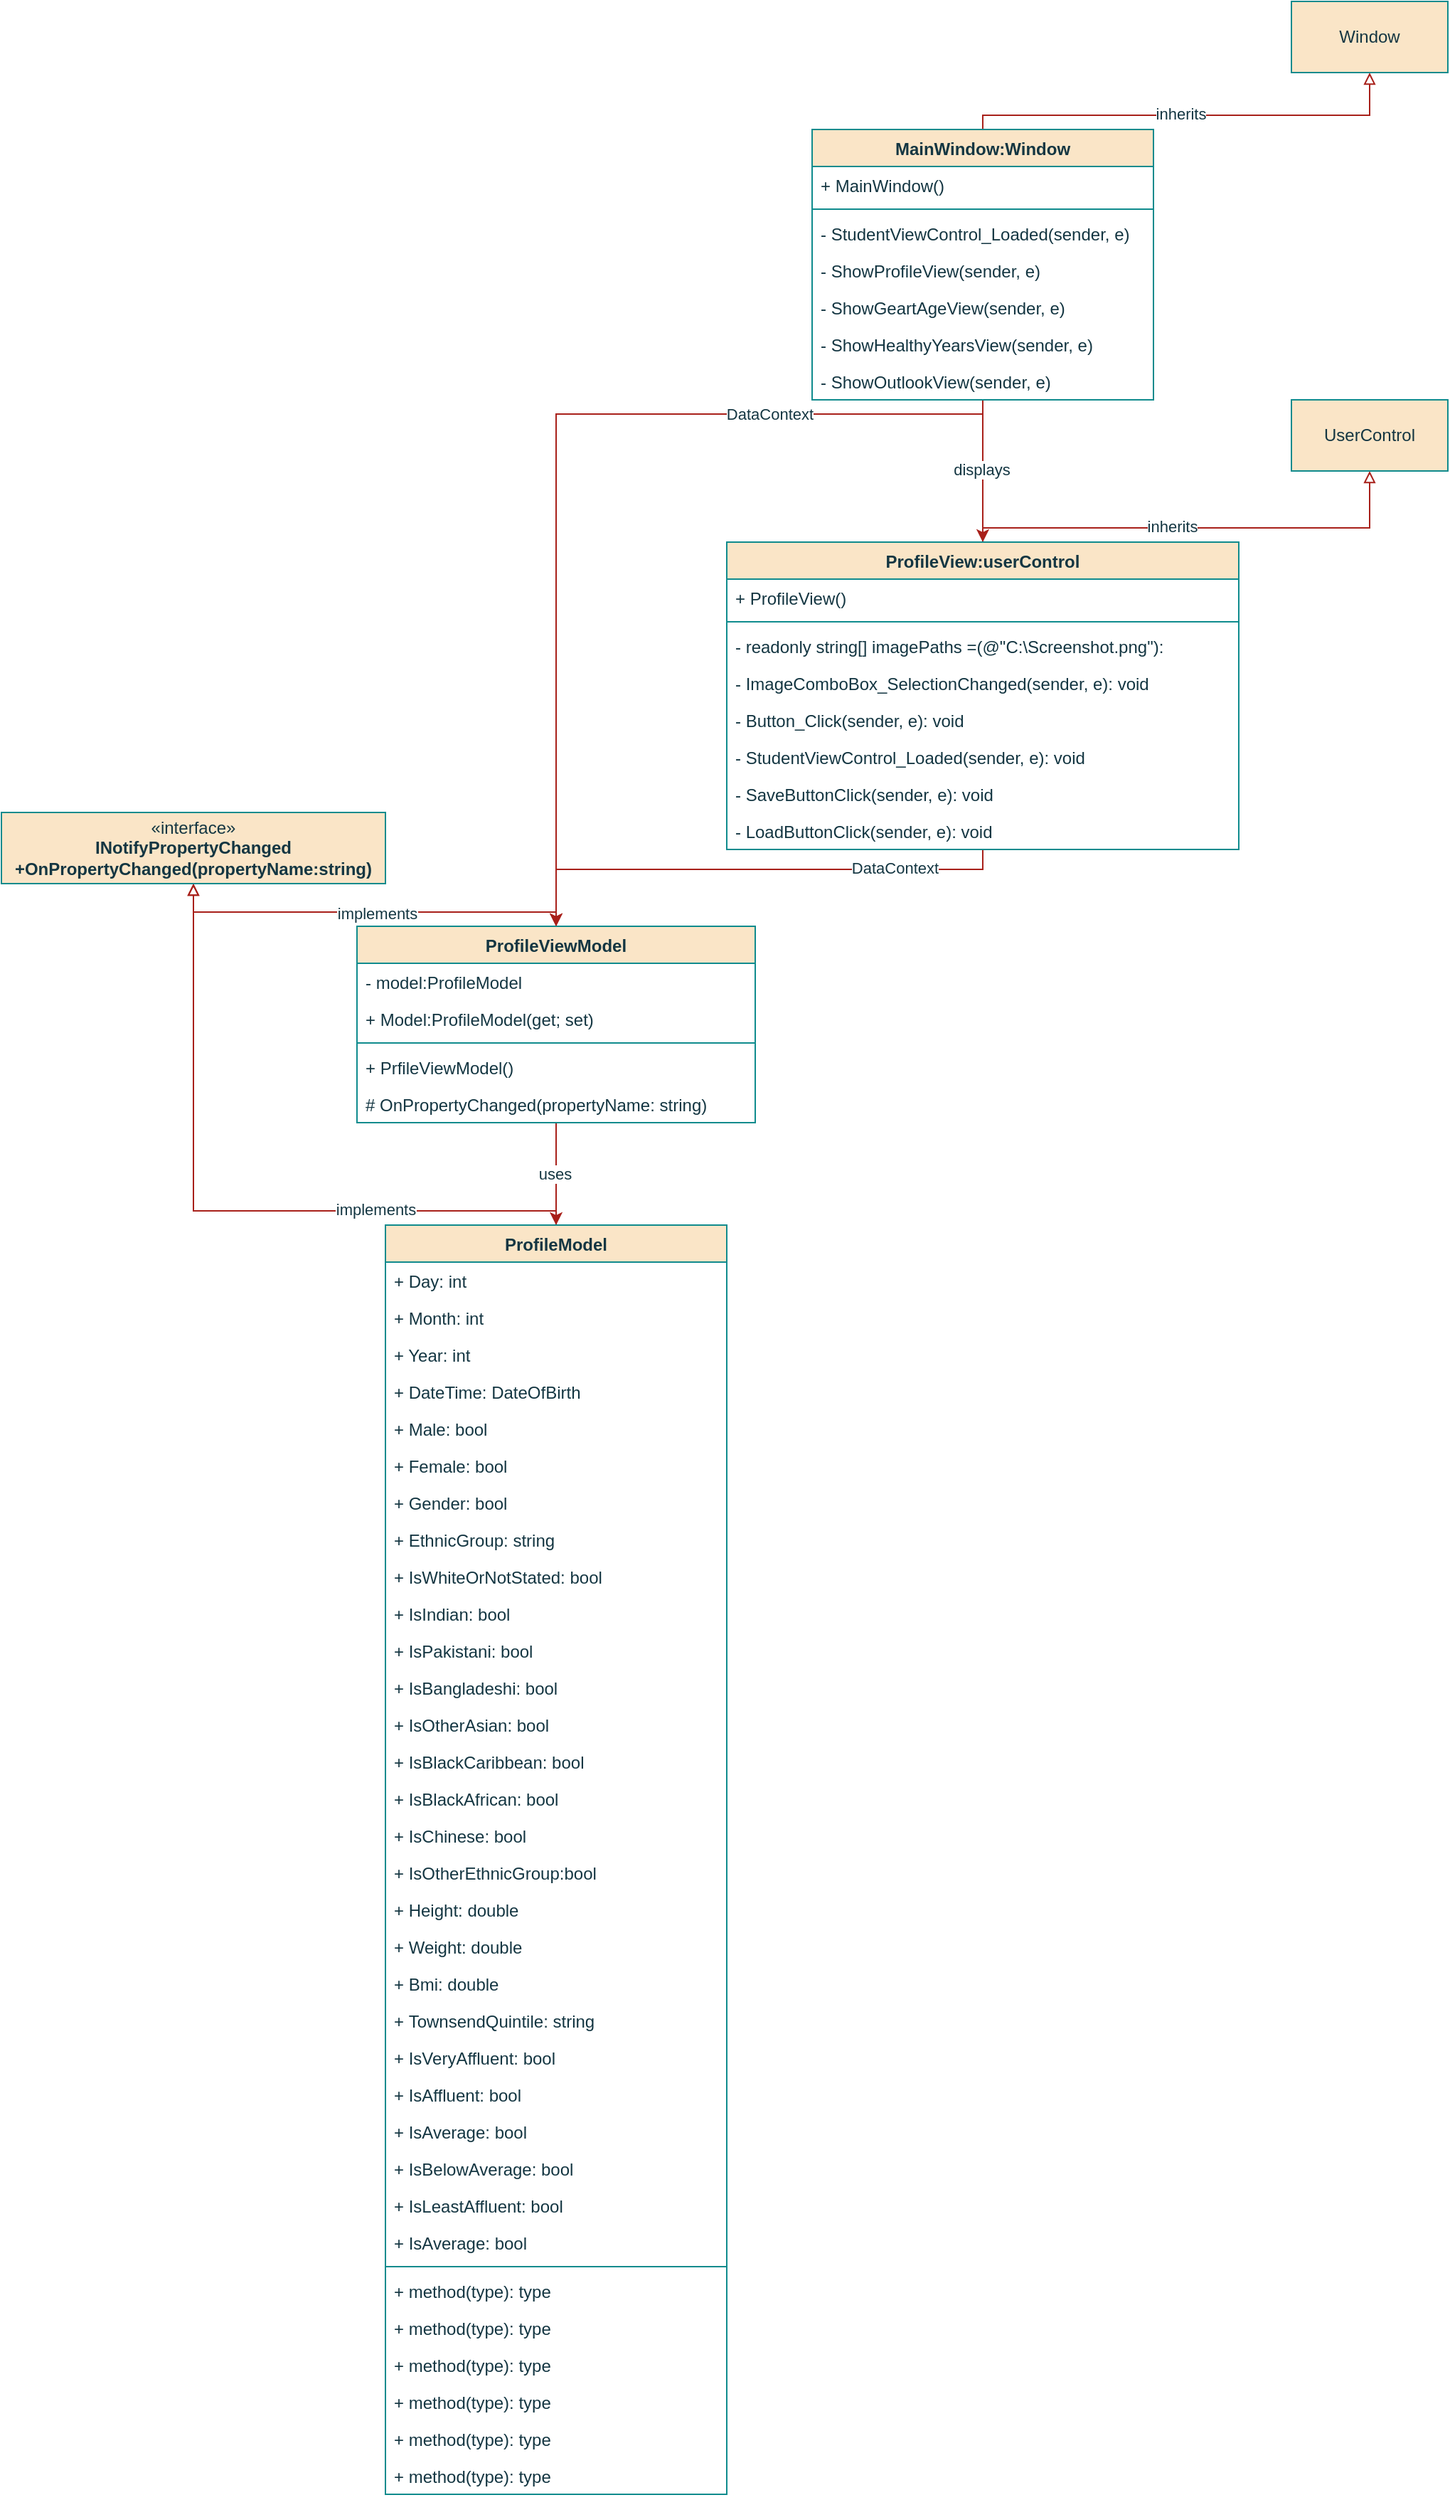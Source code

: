 <mxfile version="24.8.4">
  <diagram name="Seite-1" id="M7WiSfBKGMVoBvqlFQEr">
    <mxGraphModel dx="1404" dy="483" grid="1" gridSize="10" guides="1" tooltips="1" connect="1" arrows="1" fold="1" page="1" pageScale="1" pageWidth="827" pageHeight="1169" math="0" shadow="0">
      <root>
        <mxCell id="0" />
        <mxCell id="1" parent="0" />
        <mxCell id="_qg97PpUABtzxRQXxaGL-24" style="edgeStyle=orthogonalEdgeStyle;rounded=0;orthogonalLoop=1;jettySize=auto;html=1;entryX=0.5;entryY=1;entryDx=0;entryDy=0;endArrow=block;endFill=0;labelBackgroundColor=none;strokeColor=#A8201A;fontColor=default;exitX=0.5;exitY=0.079;exitDx=0;exitDy=0;exitPerimeter=0;" edge="1" parent="1" source="_qg97PpUABtzxRQXxaGL-75" target="_qg97PpUABtzxRQXxaGL-5">
          <mxGeometry relative="1" as="geometry">
            <mxPoint x="500" y="160" as="sourcePoint" />
            <Array as="points">
              <mxPoint x="500" y="110" />
              <mxPoint x="772" y="110" />
            </Array>
          </mxGeometry>
        </mxCell>
        <mxCell id="_qg97PpUABtzxRQXxaGL-32" value="inherits" style="edgeLabel;html=1;align=center;verticalAlign=middle;resizable=0;points=[];strokeColor=#0F8B8D;fontColor=#143642;fillColor=#FAE5C7;" vertex="1" connectable="0" parent="_qg97PpUABtzxRQXxaGL-24">
          <mxGeometry x="-0.001" y="1" relative="1" as="geometry">
            <mxPoint as="offset" />
          </mxGeometry>
        </mxCell>
        <mxCell id="_qg97PpUABtzxRQXxaGL-26" style="edgeStyle=orthogonalEdgeStyle;rounded=0;orthogonalLoop=1;jettySize=auto;html=1;strokeColor=#A8201A;fontColor=#143642;fillColor=#FAE5C7;" edge="1" parent="1" source="_qg97PpUABtzxRQXxaGL-75" target="_qg97PpUABtzxRQXxaGL-6">
          <mxGeometry relative="1" as="geometry">
            <mxPoint x="500" y="316" as="sourcePoint" />
          </mxGeometry>
        </mxCell>
        <mxCell id="_qg97PpUABtzxRQXxaGL-34" value="displays" style="edgeLabel;html=1;align=center;verticalAlign=middle;resizable=0;points=[];strokeColor=#0F8B8D;fontColor=#143642;fillColor=#FAE5C7;" vertex="1" connectable="0" parent="_qg97PpUABtzxRQXxaGL-26">
          <mxGeometry x="-0.029" y="-1" relative="1" as="geometry">
            <mxPoint as="offset" />
          </mxGeometry>
        </mxCell>
        <mxCell id="_qg97PpUABtzxRQXxaGL-5" value="Window" style="html=1;whiteSpace=wrap;labelBackgroundColor=none;fillColor=#FAE5C7;strokeColor=#0F8B8D;fontColor=#143642;" vertex="1" parent="1">
          <mxGeometry x="717" y="30" width="110" height="50" as="geometry" />
        </mxCell>
        <mxCell id="_qg97PpUABtzxRQXxaGL-25" style="edgeStyle=orthogonalEdgeStyle;rounded=0;orthogonalLoop=1;jettySize=auto;html=1;entryX=0.5;entryY=1;entryDx=0;entryDy=0;strokeColor=#A8201A;fontColor=#143642;fillColor=#FAE5C7;endArrow=block;endFill=0;" edge="1" parent="1" source="_qg97PpUABtzxRQXxaGL-6" target="_qg97PpUABtzxRQXxaGL-10">
          <mxGeometry relative="1" as="geometry">
            <Array as="points">
              <mxPoint x="500" y="400" />
              <mxPoint x="772" y="400" />
            </Array>
          </mxGeometry>
        </mxCell>
        <mxCell id="_qg97PpUABtzxRQXxaGL-33" value="inherits" style="edgeLabel;html=1;align=center;verticalAlign=middle;resizable=0;points=[];strokeColor=#0F8B8D;fontColor=#143642;fillColor=#FAE5C7;" vertex="1" connectable="0" parent="_qg97PpUABtzxRQXxaGL-25">
          <mxGeometry x="-0.114" y="1" relative="1" as="geometry">
            <mxPoint as="offset" />
          </mxGeometry>
        </mxCell>
        <mxCell id="_qg97PpUABtzxRQXxaGL-36" style="edgeStyle=orthogonalEdgeStyle;rounded=0;orthogonalLoop=1;jettySize=auto;html=1;strokeColor=#A8201A;fontColor=#143642;fillColor=#FAE5C7;" edge="1" parent="1" source="_qg97PpUABtzxRQXxaGL-6" target="_qg97PpUABtzxRQXxaGL-11">
          <mxGeometry relative="1" as="geometry">
            <Array as="points">
              <mxPoint x="500" y="640" />
              <mxPoint x="200" y="640" />
            </Array>
          </mxGeometry>
        </mxCell>
        <mxCell id="_qg97PpUABtzxRQXxaGL-40" value="DataContext" style="edgeLabel;html=1;align=center;verticalAlign=middle;resizable=0;points=[];strokeColor=#0F8B8D;fontColor=#143642;fillColor=#FAE5C7;" vertex="1" connectable="0" parent="_qg97PpUABtzxRQXxaGL-36">
          <mxGeometry x="-0.569" y="-1" relative="1" as="geometry">
            <mxPoint as="offset" />
          </mxGeometry>
        </mxCell>
        <mxCell id="_qg97PpUABtzxRQXxaGL-6" value="ProfileView:userControl" style="swimlane;fontStyle=1;align=center;verticalAlign=top;childLayout=stackLayout;horizontal=1;startSize=26;horizontalStack=0;resizeParent=1;resizeParentMax=0;resizeLast=0;collapsible=1;marginBottom=0;whiteSpace=wrap;html=1;labelBackgroundColor=none;fillColor=#FAE5C7;strokeColor=#0F8B8D;fontColor=#143642;" vertex="1" parent="1">
          <mxGeometry x="320" y="410" width="360" height="216" as="geometry" />
        </mxCell>
        <mxCell id="_qg97PpUABtzxRQXxaGL-7" value="+ ProfileView()" style="text;strokeColor=none;fillColor=none;align=left;verticalAlign=top;spacingLeft=4;spacingRight=4;overflow=hidden;rotatable=0;points=[[0,0.5],[1,0.5]];portConstraint=eastwest;whiteSpace=wrap;html=1;labelBackgroundColor=none;fontColor=#143642;" vertex="1" parent="_qg97PpUABtzxRQXxaGL-6">
          <mxGeometry y="26" width="360" height="26" as="geometry" />
        </mxCell>
        <mxCell id="_qg97PpUABtzxRQXxaGL-8" value="" style="line;strokeWidth=1;fillColor=none;align=left;verticalAlign=middle;spacingTop=-1;spacingLeft=3;spacingRight=3;rotatable=0;labelPosition=right;points=[];portConstraint=eastwest;strokeColor=#0F8B8D;labelBackgroundColor=none;fontColor=#143642;" vertex="1" parent="_qg97PpUABtzxRQXxaGL-6">
          <mxGeometry y="52" width="360" height="8" as="geometry" />
        </mxCell>
        <mxCell id="_qg97PpUABtzxRQXxaGL-73" value="- readonly string[] imagePaths =(@&quot;C:\Screenshot.png&quot;):&amp;nbsp;" style="text;strokeColor=none;fillColor=none;align=left;verticalAlign=top;spacingLeft=4;spacingRight=4;overflow=hidden;rotatable=0;points=[[0,0.5],[1,0.5]];portConstraint=eastwest;whiteSpace=wrap;html=1;labelBackgroundColor=none;fontColor=#143642;" vertex="1" parent="_qg97PpUABtzxRQXxaGL-6">
          <mxGeometry y="60" width="360" height="26" as="geometry" />
        </mxCell>
        <mxCell id="_qg97PpUABtzxRQXxaGL-9" value="- ImageComboBox_SelectionChanged(sender, e): void" style="text;strokeColor=none;fillColor=none;align=left;verticalAlign=top;spacingLeft=4;spacingRight=4;overflow=hidden;rotatable=0;points=[[0,0.5],[1,0.5]];portConstraint=eastwest;whiteSpace=wrap;html=1;labelBackgroundColor=none;fontColor=#143642;" vertex="1" parent="_qg97PpUABtzxRQXxaGL-6">
          <mxGeometry y="86" width="360" height="26" as="geometry" />
        </mxCell>
        <mxCell id="_qg97PpUABtzxRQXxaGL-27" value="- Button_Click(sender, e): void" style="text;strokeColor=none;fillColor=none;align=left;verticalAlign=top;spacingLeft=4;spacingRight=4;overflow=hidden;rotatable=0;points=[[0,0.5],[1,0.5]];portConstraint=eastwest;whiteSpace=wrap;html=1;labelBackgroundColor=none;fontColor=#143642;" vertex="1" parent="_qg97PpUABtzxRQXxaGL-6">
          <mxGeometry y="112" width="360" height="26" as="geometry" />
        </mxCell>
        <mxCell id="_qg97PpUABtzxRQXxaGL-28" value="- StudentViewControl_Loaded(sender, e): void" style="text;strokeColor=none;fillColor=none;align=left;verticalAlign=top;spacingLeft=4;spacingRight=4;overflow=hidden;rotatable=0;points=[[0,0.5],[1,0.5]];portConstraint=eastwest;whiteSpace=wrap;html=1;labelBackgroundColor=none;fontColor=#143642;" vertex="1" parent="_qg97PpUABtzxRQXxaGL-6">
          <mxGeometry y="138" width="360" height="26" as="geometry" />
        </mxCell>
        <mxCell id="_qg97PpUABtzxRQXxaGL-29" value="- SaveButtonClick(sender, e): void" style="text;strokeColor=none;fillColor=none;align=left;verticalAlign=top;spacingLeft=4;spacingRight=4;overflow=hidden;rotatable=0;points=[[0,0.5],[1,0.5]];portConstraint=eastwest;whiteSpace=wrap;html=1;labelBackgroundColor=none;fontColor=#143642;" vertex="1" parent="_qg97PpUABtzxRQXxaGL-6">
          <mxGeometry y="164" width="360" height="26" as="geometry" />
        </mxCell>
        <mxCell id="_qg97PpUABtzxRQXxaGL-30" value="- LoadButtonClick(sender, e): void" style="text;strokeColor=none;fillColor=none;align=left;verticalAlign=top;spacingLeft=4;spacingRight=4;overflow=hidden;rotatable=0;points=[[0,0.5],[1,0.5]];portConstraint=eastwest;whiteSpace=wrap;html=1;labelBackgroundColor=none;fontColor=#143642;" vertex="1" parent="_qg97PpUABtzxRQXxaGL-6">
          <mxGeometry y="190" width="360" height="26" as="geometry" />
        </mxCell>
        <mxCell id="_qg97PpUABtzxRQXxaGL-10" value="UserControl" style="html=1;whiteSpace=wrap;labelBackgroundColor=none;fillColor=#FAE5C7;strokeColor=#0F8B8D;fontColor=#143642;" vertex="1" parent="1">
          <mxGeometry x="717" y="310" width="110" height="50" as="geometry" />
        </mxCell>
        <mxCell id="_qg97PpUABtzxRQXxaGL-38" style="edgeStyle=orthogonalEdgeStyle;rounded=0;orthogonalLoop=1;jettySize=auto;html=1;strokeColor=#A8201A;fontColor=#143642;fillColor=#FAE5C7;" edge="1" parent="1" source="_qg97PpUABtzxRQXxaGL-11" target="_qg97PpUABtzxRQXxaGL-15">
          <mxGeometry relative="1" as="geometry" />
        </mxCell>
        <mxCell id="_qg97PpUABtzxRQXxaGL-41" value="uses" style="edgeLabel;html=1;align=center;verticalAlign=middle;resizable=0;points=[];strokeColor=#0F8B8D;fontColor=#143642;fillColor=#FAE5C7;" vertex="1" connectable="0" parent="_qg97PpUABtzxRQXxaGL-38">
          <mxGeometry x="-0.012" y="-1" relative="1" as="geometry">
            <mxPoint as="offset" />
          </mxGeometry>
        </mxCell>
        <mxCell id="_qg97PpUABtzxRQXxaGL-44" style="edgeStyle=orthogonalEdgeStyle;rounded=0;orthogonalLoop=1;jettySize=auto;html=1;strokeColor=#A8201A;fontColor=#143642;fillColor=#FAE5C7;endArrow=block;endFill=0;" edge="1" parent="1" source="_qg97PpUABtzxRQXxaGL-11" target="_qg97PpUABtzxRQXxaGL-19">
          <mxGeometry relative="1" as="geometry">
            <Array as="points">
              <mxPoint x="200" y="670" />
              <mxPoint x="-55" y="670" />
            </Array>
          </mxGeometry>
        </mxCell>
        <mxCell id="_qg97PpUABtzxRQXxaGL-45" value="Text" style="edgeLabel;html=1;align=center;verticalAlign=middle;resizable=0;points=[];strokeColor=#0F8B8D;fontColor=#143642;fillColor=#FAE5C7;" vertex="1" connectable="0" parent="_qg97PpUABtzxRQXxaGL-44">
          <mxGeometry x="-0.031" y="1" relative="1" as="geometry">
            <mxPoint as="offset" />
          </mxGeometry>
        </mxCell>
        <mxCell id="_qg97PpUABtzxRQXxaGL-70" value="implements" style="edgeLabel;html=1;align=center;verticalAlign=middle;resizable=0;points=[];strokeColor=#0F8B8D;fontColor=#143642;fillColor=#FAE5C7;" vertex="1" connectable="0" parent="_qg97PpUABtzxRQXxaGL-44">
          <mxGeometry x="-0.045" y="1" relative="1" as="geometry">
            <mxPoint as="offset" />
          </mxGeometry>
        </mxCell>
        <mxCell id="_qg97PpUABtzxRQXxaGL-11" value="ProfileViewModel" style="swimlane;fontStyle=1;align=center;verticalAlign=top;childLayout=stackLayout;horizontal=1;startSize=26;horizontalStack=0;resizeParent=1;resizeParentMax=0;resizeLast=0;collapsible=1;marginBottom=0;whiteSpace=wrap;html=1;labelBackgroundColor=none;fillColor=#FAE5C7;strokeColor=#0F8B8D;fontColor=#143642;" vertex="1" parent="1">
          <mxGeometry x="60" y="680" width="280" height="138" as="geometry" />
        </mxCell>
        <mxCell id="_qg97PpUABtzxRQXxaGL-12" value="- model:ProfileModel" style="text;strokeColor=none;fillColor=none;align=left;verticalAlign=top;spacingLeft=4;spacingRight=4;overflow=hidden;rotatable=0;points=[[0,0.5],[1,0.5]];portConstraint=eastwest;whiteSpace=wrap;html=1;labelBackgroundColor=none;fontColor=#143642;" vertex="1" parent="_qg97PpUABtzxRQXxaGL-11">
          <mxGeometry y="26" width="280" height="26" as="geometry" />
        </mxCell>
        <mxCell id="_qg97PpUABtzxRQXxaGL-92" value="+ Model:ProfileModel(get; set)" style="text;strokeColor=none;fillColor=none;align=left;verticalAlign=top;spacingLeft=4;spacingRight=4;overflow=hidden;rotatable=0;points=[[0,0.5],[1,0.5]];portConstraint=eastwest;whiteSpace=wrap;html=1;labelBackgroundColor=none;fontColor=#143642;" vertex="1" parent="_qg97PpUABtzxRQXxaGL-11">
          <mxGeometry y="52" width="280" height="26" as="geometry" />
        </mxCell>
        <mxCell id="_qg97PpUABtzxRQXxaGL-13" value="" style="line;strokeWidth=1;fillColor=none;align=left;verticalAlign=middle;spacingTop=-1;spacingLeft=3;spacingRight=3;rotatable=0;labelPosition=right;points=[];portConstraint=eastwest;strokeColor=#0F8B8D;labelBackgroundColor=none;fontColor=#143642;" vertex="1" parent="_qg97PpUABtzxRQXxaGL-11">
          <mxGeometry y="78" width="280" height="8" as="geometry" />
        </mxCell>
        <mxCell id="_qg97PpUABtzxRQXxaGL-14" value="+ PrfileViewModel()" style="text;strokeColor=none;fillColor=none;align=left;verticalAlign=top;spacingLeft=4;spacingRight=4;overflow=hidden;rotatable=0;points=[[0,0.5],[1,0.5]];portConstraint=eastwest;whiteSpace=wrap;html=1;labelBackgroundColor=none;fontColor=#143642;" vertex="1" parent="_qg97PpUABtzxRQXxaGL-11">
          <mxGeometry y="86" width="280" height="26" as="geometry" />
        </mxCell>
        <mxCell id="_qg97PpUABtzxRQXxaGL-37" value="#&amp;nbsp;OnPropertyChanged(propertyName: string)" style="text;strokeColor=none;fillColor=none;align=left;verticalAlign=top;spacingLeft=4;spacingRight=4;overflow=hidden;rotatable=0;points=[[0,0.5],[1,0.5]];portConstraint=eastwest;whiteSpace=wrap;html=1;labelBackgroundColor=none;fontColor=#143642;" vertex="1" parent="_qg97PpUABtzxRQXxaGL-11">
          <mxGeometry y="112" width="280" height="26" as="geometry" />
        </mxCell>
        <mxCell id="_qg97PpUABtzxRQXxaGL-69" style="edgeStyle=orthogonalEdgeStyle;rounded=0;orthogonalLoop=1;jettySize=auto;html=1;strokeColor=#A8201A;fontColor=#143642;fillColor=#FAE5C7;endArrow=block;endFill=0;" edge="1" parent="1" source="_qg97PpUABtzxRQXxaGL-15" target="_qg97PpUABtzxRQXxaGL-19">
          <mxGeometry relative="1" as="geometry">
            <Array as="points">
              <mxPoint x="200" y="880" />
              <mxPoint x="-55" y="880" />
            </Array>
          </mxGeometry>
        </mxCell>
        <mxCell id="_qg97PpUABtzxRQXxaGL-71" value="implements" style="edgeLabel;html=1;align=center;verticalAlign=middle;resizable=0;points=[];strokeColor=#0F8B8D;fontColor=#143642;fillColor=#FAE5C7;" vertex="1" connectable="0" parent="_qg97PpUABtzxRQXxaGL-69">
          <mxGeometry x="-0.446" y="-1" relative="1" as="geometry">
            <mxPoint as="offset" />
          </mxGeometry>
        </mxCell>
        <mxCell id="_qg97PpUABtzxRQXxaGL-15" value="ProfileModel" style="swimlane;fontStyle=1;align=center;verticalAlign=top;childLayout=stackLayout;horizontal=1;startSize=26;horizontalStack=0;resizeParent=1;resizeParentMax=0;resizeLast=0;collapsible=1;marginBottom=0;whiteSpace=wrap;html=1;labelBackgroundColor=none;fillColor=#FAE5C7;strokeColor=#0F8B8D;fontColor=#143642;" vertex="1" parent="1">
          <mxGeometry x="80" y="890" width="240" height="892" as="geometry" />
        </mxCell>
        <mxCell id="_qg97PpUABtzxRQXxaGL-16" value="+ Day: int" style="text;strokeColor=none;fillColor=none;align=left;verticalAlign=top;spacingLeft=4;spacingRight=4;overflow=hidden;rotatable=0;points=[[0,0.5],[1,0.5]];portConstraint=eastwest;whiteSpace=wrap;html=1;labelBackgroundColor=none;fontColor=#143642;" vertex="1" parent="_qg97PpUABtzxRQXxaGL-15">
          <mxGeometry y="26" width="240" height="26" as="geometry" />
        </mxCell>
        <mxCell id="_qg97PpUABtzxRQXxaGL-58" value="+&amp;nbsp;Month: int" style="text;strokeColor=none;fillColor=none;align=left;verticalAlign=top;spacingLeft=4;spacingRight=4;overflow=hidden;rotatable=0;points=[[0,0.5],[1,0.5]];portConstraint=eastwest;whiteSpace=wrap;html=1;labelBackgroundColor=none;fontColor=#143642;" vertex="1" parent="_qg97PpUABtzxRQXxaGL-15">
          <mxGeometry y="52" width="240" height="26" as="geometry" />
        </mxCell>
        <mxCell id="_qg97PpUABtzxRQXxaGL-68" value="+ Year: int" style="text;strokeColor=none;fillColor=none;align=left;verticalAlign=top;spacingLeft=4;spacingRight=4;overflow=hidden;rotatable=0;points=[[0,0.5],[1,0.5]];portConstraint=eastwest;whiteSpace=wrap;html=1;labelBackgroundColor=none;fontColor=#143642;" vertex="1" parent="_qg97PpUABtzxRQXxaGL-15">
          <mxGeometry y="78" width="240" height="26" as="geometry" />
        </mxCell>
        <mxCell id="_qg97PpUABtzxRQXxaGL-67" value="+ DateTime: DateOfBirth" style="text;strokeColor=none;fillColor=none;align=left;verticalAlign=top;spacingLeft=4;spacingRight=4;overflow=hidden;rotatable=0;points=[[0,0.5],[1,0.5]];portConstraint=eastwest;whiteSpace=wrap;html=1;labelBackgroundColor=none;fontColor=#143642;" vertex="1" parent="_qg97PpUABtzxRQXxaGL-15">
          <mxGeometry y="104" width="240" height="26" as="geometry" />
        </mxCell>
        <mxCell id="_qg97PpUABtzxRQXxaGL-66" value="+ Male: bool" style="text;strokeColor=none;fillColor=none;align=left;verticalAlign=top;spacingLeft=4;spacingRight=4;overflow=hidden;rotatable=0;points=[[0,0.5],[1,0.5]];portConstraint=eastwest;whiteSpace=wrap;html=1;labelBackgroundColor=none;fontColor=#143642;" vertex="1" parent="_qg97PpUABtzxRQXxaGL-15">
          <mxGeometry y="130" width="240" height="26" as="geometry" />
        </mxCell>
        <mxCell id="_qg97PpUABtzxRQXxaGL-65" value="+ Female: bool" style="text;strokeColor=none;fillColor=none;align=left;verticalAlign=top;spacingLeft=4;spacingRight=4;overflow=hidden;rotatable=0;points=[[0,0.5],[1,0.5]];portConstraint=eastwest;whiteSpace=wrap;html=1;labelBackgroundColor=none;fontColor=#143642;" vertex="1" parent="_qg97PpUABtzxRQXxaGL-15">
          <mxGeometry y="156" width="240" height="26" as="geometry" />
        </mxCell>
        <mxCell id="_qg97PpUABtzxRQXxaGL-64" value="+ Gender: bool" style="text;strokeColor=none;fillColor=none;align=left;verticalAlign=top;spacingLeft=4;spacingRight=4;overflow=hidden;rotatable=0;points=[[0,0.5],[1,0.5]];portConstraint=eastwest;whiteSpace=wrap;html=1;labelBackgroundColor=none;fontColor=#143642;" vertex="1" parent="_qg97PpUABtzxRQXxaGL-15">
          <mxGeometry y="182" width="240" height="26" as="geometry" />
        </mxCell>
        <mxCell id="_qg97PpUABtzxRQXxaGL-63" value="+&amp;nbsp;EthnicGroup: string" style="text;strokeColor=none;fillColor=none;align=left;verticalAlign=top;spacingLeft=4;spacingRight=4;overflow=hidden;rotatable=0;points=[[0,0.5],[1,0.5]];portConstraint=eastwest;whiteSpace=wrap;html=1;labelBackgroundColor=none;fontColor=#143642;" vertex="1" parent="_qg97PpUABtzxRQXxaGL-15">
          <mxGeometry y="208" width="240" height="26" as="geometry" />
        </mxCell>
        <mxCell id="_qg97PpUABtzxRQXxaGL-62" value="+&amp;nbsp;IsWhiteOrNotStated: bool" style="text;strokeColor=none;fillColor=none;align=left;verticalAlign=top;spacingLeft=4;spacingRight=4;overflow=hidden;rotatable=0;points=[[0,0.5],[1,0.5]];portConstraint=eastwest;whiteSpace=wrap;html=1;labelBackgroundColor=none;fontColor=#143642;" vertex="1" parent="_qg97PpUABtzxRQXxaGL-15">
          <mxGeometry y="234" width="240" height="26" as="geometry" />
        </mxCell>
        <mxCell id="_qg97PpUABtzxRQXxaGL-61" value="+&amp;nbsp;IsIndian: bool" style="text;strokeColor=none;fillColor=none;align=left;verticalAlign=top;spacingLeft=4;spacingRight=4;overflow=hidden;rotatable=0;points=[[0,0.5],[1,0.5]];portConstraint=eastwest;whiteSpace=wrap;html=1;labelBackgroundColor=none;fontColor=#143642;" vertex="1" parent="_qg97PpUABtzxRQXxaGL-15">
          <mxGeometry y="260" width="240" height="26" as="geometry" />
        </mxCell>
        <mxCell id="_qg97PpUABtzxRQXxaGL-60" value="+&amp;nbsp;IsPakistani: bool" style="text;strokeColor=none;fillColor=none;align=left;verticalAlign=top;spacingLeft=4;spacingRight=4;overflow=hidden;rotatable=0;points=[[0,0.5],[1,0.5]];portConstraint=eastwest;whiteSpace=wrap;html=1;labelBackgroundColor=none;fontColor=#143642;" vertex="1" parent="_qg97PpUABtzxRQXxaGL-15">
          <mxGeometry y="286" width="240" height="26" as="geometry" />
        </mxCell>
        <mxCell id="_qg97PpUABtzxRQXxaGL-59" value="+&amp;nbsp;IsBangladeshi: bool" style="text;strokeColor=none;fillColor=none;align=left;verticalAlign=top;spacingLeft=4;spacingRight=4;overflow=hidden;rotatable=0;points=[[0,0.5],[1,0.5]];portConstraint=eastwest;whiteSpace=wrap;html=1;labelBackgroundColor=none;fontColor=#143642;" vertex="1" parent="_qg97PpUABtzxRQXxaGL-15">
          <mxGeometry y="312" width="240" height="26" as="geometry" />
        </mxCell>
        <mxCell id="_qg97PpUABtzxRQXxaGL-57" value="+&amp;nbsp;IsOtherAsian: bool" style="text;strokeColor=none;fillColor=none;align=left;verticalAlign=top;spacingLeft=4;spacingRight=4;overflow=hidden;rotatable=0;points=[[0,0.5],[1,0.5]];portConstraint=eastwest;whiteSpace=wrap;html=1;labelBackgroundColor=none;fontColor=#143642;" vertex="1" parent="_qg97PpUABtzxRQXxaGL-15">
          <mxGeometry y="338" width="240" height="26" as="geometry" />
        </mxCell>
        <mxCell id="_qg97PpUABtzxRQXxaGL-100" value="+&amp;nbsp;IsBlackCaribbean: bool" style="text;strokeColor=none;fillColor=none;align=left;verticalAlign=top;spacingLeft=4;spacingRight=4;overflow=hidden;rotatable=0;points=[[0,0.5],[1,0.5]];portConstraint=eastwest;whiteSpace=wrap;html=1;labelBackgroundColor=none;fontColor=#143642;" vertex="1" parent="_qg97PpUABtzxRQXxaGL-15">
          <mxGeometry y="364" width="240" height="26" as="geometry" />
        </mxCell>
        <mxCell id="_qg97PpUABtzxRQXxaGL-98" value="+&amp;nbsp;IsBlackAfrican: bool" style="text;strokeColor=none;fillColor=none;align=left;verticalAlign=top;spacingLeft=4;spacingRight=4;overflow=hidden;rotatable=0;points=[[0,0.5],[1,0.5]];portConstraint=eastwest;whiteSpace=wrap;html=1;labelBackgroundColor=none;fontColor=#143642;" vertex="1" parent="_qg97PpUABtzxRQXxaGL-15">
          <mxGeometry y="390" width="240" height="26" as="geometry" />
        </mxCell>
        <mxCell id="_qg97PpUABtzxRQXxaGL-101" value="+&amp;nbsp;IsChinese: bool" style="text;strokeColor=none;fillColor=none;align=left;verticalAlign=top;spacingLeft=4;spacingRight=4;overflow=hidden;rotatable=0;points=[[0,0.5],[1,0.5]];portConstraint=eastwest;whiteSpace=wrap;html=1;labelBackgroundColor=none;fontColor=#143642;" vertex="1" parent="_qg97PpUABtzxRQXxaGL-15">
          <mxGeometry y="416" width="240" height="26" as="geometry" />
        </mxCell>
        <mxCell id="_qg97PpUABtzxRQXxaGL-99" value="+&amp;nbsp;IsOtherEthnicGroup:bool" style="text;strokeColor=none;fillColor=none;align=left;verticalAlign=top;spacingLeft=4;spacingRight=4;overflow=hidden;rotatable=0;points=[[0,0.5],[1,0.5]];portConstraint=eastwest;whiteSpace=wrap;html=1;labelBackgroundColor=none;fontColor=#143642;" vertex="1" parent="_qg97PpUABtzxRQXxaGL-15">
          <mxGeometry y="442" width="240" height="26" as="geometry" />
        </mxCell>
        <mxCell id="_qg97PpUABtzxRQXxaGL-102" value="+&amp;nbsp;Height: double" style="text;strokeColor=none;fillColor=none;align=left;verticalAlign=top;spacingLeft=4;spacingRight=4;overflow=hidden;rotatable=0;points=[[0,0.5],[1,0.5]];portConstraint=eastwest;whiteSpace=wrap;html=1;labelBackgroundColor=none;fontColor=#143642;" vertex="1" parent="_qg97PpUABtzxRQXxaGL-15">
          <mxGeometry y="468" width="240" height="26" as="geometry" />
        </mxCell>
        <mxCell id="_qg97PpUABtzxRQXxaGL-104" value="+&amp;nbsp;Weight: double" style="text;strokeColor=none;fillColor=none;align=left;verticalAlign=top;spacingLeft=4;spacingRight=4;overflow=hidden;rotatable=0;points=[[0,0.5],[1,0.5]];portConstraint=eastwest;whiteSpace=wrap;html=1;labelBackgroundColor=none;fontColor=#143642;" vertex="1" parent="_qg97PpUABtzxRQXxaGL-15">
          <mxGeometry y="494" width="240" height="26" as="geometry" />
        </mxCell>
        <mxCell id="_qg97PpUABtzxRQXxaGL-105" value="+&amp;nbsp;Bmi: double" style="text;strokeColor=none;fillColor=none;align=left;verticalAlign=top;spacingLeft=4;spacingRight=4;overflow=hidden;rotatable=0;points=[[0,0.5],[1,0.5]];portConstraint=eastwest;whiteSpace=wrap;html=1;labelBackgroundColor=none;fontColor=#143642;" vertex="1" parent="_qg97PpUABtzxRQXxaGL-15">
          <mxGeometry y="520" width="240" height="26" as="geometry" />
        </mxCell>
        <mxCell id="_qg97PpUABtzxRQXxaGL-103" value="+&amp;nbsp;TownsendQuintile: string" style="text;strokeColor=none;fillColor=none;align=left;verticalAlign=top;spacingLeft=4;spacingRight=4;overflow=hidden;rotatable=0;points=[[0,0.5],[1,0.5]];portConstraint=eastwest;whiteSpace=wrap;html=1;labelBackgroundColor=none;fontColor=#143642;" vertex="1" parent="_qg97PpUABtzxRQXxaGL-15">
          <mxGeometry y="546" width="240" height="26" as="geometry" />
        </mxCell>
        <mxCell id="_qg97PpUABtzxRQXxaGL-106" value="+&amp;nbsp;IsVeryAffluent: bool" style="text;strokeColor=none;fillColor=none;align=left;verticalAlign=top;spacingLeft=4;spacingRight=4;overflow=hidden;rotatable=0;points=[[0,0.5],[1,0.5]];portConstraint=eastwest;whiteSpace=wrap;html=1;labelBackgroundColor=none;fontColor=#143642;" vertex="1" parent="_qg97PpUABtzxRQXxaGL-15">
          <mxGeometry y="572" width="240" height="26" as="geometry" />
        </mxCell>
        <mxCell id="_qg97PpUABtzxRQXxaGL-108" value="+&amp;nbsp;IsAffluent: bool" style="text;strokeColor=none;fillColor=none;align=left;verticalAlign=top;spacingLeft=4;spacingRight=4;overflow=hidden;rotatable=0;points=[[0,0.5],[1,0.5]];portConstraint=eastwest;whiteSpace=wrap;html=1;labelBackgroundColor=none;fontColor=#143642;" vertex="1" parent="_qg97PpUABtzxRQXxaGL-15">
          <mxGeometry y="598" width="240" height="26" as="geometry" />
        </mxCell>
        <mxCell id="_qg97PpUABtzxRQXxaGL-107" value="+ IsAverage: bool" style="text;strokeColor=none;fillColor=none;align=left;verticalAlign=top;spacingLeft=4;spacingRight=4;overflow=hidden;rotatable=0;points=[[0,0.5],[1,0.5]];portConstraint=eastwest;whiteSpace=wrap;html=1;labelBackgroundColor=none;fontColor=#143642;" vertex="1" parent="_qg97PpUABtzxRQXxaGL-15">
          <mxGeometry y="624" width="240" height="26" as="geometry" />
        </mxCell>
        <mxCell id="_qg97PpUABtzxRQXxaGL-109" value="+ IsBelowAverage: bool" style="text;strokeColor=none;fillColor=none;align=left;verticalAlign=top;spacingLeft=4;spacingRight=4;overflow=hidden;rotatable=0;points=[[0,0.5],[1,0.5]];portConstraint=eastwest;whiteSpace=wrap;html=1;labelBackgroundColor=none;fontColor=#143642;" vertex="1" parent="_qg97PpUABtzxRQXxaGL-15">
          <mxGeometry y="650" width="240" height="26" as="geometry" />
        </mxCell>
        <mxCell id="_qg97PpUABtzxRQXxaGL-111" value="+ IsLeastAffluent: bool" style="text;strokeColor=none;fillColor=none;align=left;verticalAlign=top;spacingLeft=4;spacingRight=4;overflow=hidden;rotatable=0;points=[[0,0.5],[1,0.5]];portConstraint=eastwest;whiteSpace=wrap;html=1;labelBackgroundColor=none;fontColor=#143642;" vertex="1" parent="_qg97PpUABtzxRQXxaGL-15">
          <mxGeometry y="676" width="240" height="26" as="geometry" />
        </mxCell>
        <mxCell id="_qg97PpUABtzxRQXxaGL-110" value="+ IsAverage: bool" style="text;strokeColor=none;fillColor=none;align=left;verticalAlign=top;spacingLeft=4;spacingRight=4;overflow=hidden;rotatable=0;points=[[0,0.5],[1,0.5]];portConstraint=eastwest;whiteSpace=wrap;html=1;labelBackgroundColor=none;fontColor=#143642;" vertex="1" parent="_qg97PpUABtzxRQXxaGL-15">
          <mxGeometry y="702" width="240" height="26" as="geometry" />
        </mxCell>
        <mxCell id="_qg97PpUABtzxRQXxaGL-17" value="" style="line;strokeWidth=1;fillColor=none;align=left;verticalAlign=middle;spacingTop=-1;spacingLeft=3;spacingRight=3;rotatable=0;labelPosition=right;points=[];portConstraint=eastwest;strokeColor=#0F8B8D;labelBackgroundColor=none;fontColor=#143642;" vertex="1" parent="_qg97PpUABtzxRQXxaGL-15">
          <mxGeometry y="728" width="240" height="8" as="geometry" />
        </mxCell>
        <mxCell id="_qg97PpUABtzxRQXxaGL-18" value="+ method(type): type" style="text;strokeColor=none;fillColor=none;align=left;verticalAlign=top;spacingLeft=4;spacingRight=4;overflow=hidden;rotatable=0;points=[[0,0.5],[1,0.5]];portConstraint=eastwest;whiteSpace=wrap;html=1;labelBackgroundColor=none;fontColor=#143642;" vertex="1" parent="_qg97PpUABtzxRQXxaGL-15">
          <mxGeometry y="736" width="240" height="26" as="geometry" />
        </mxCell>
        <mxCell id="_qg97PpUABtzxRQXxaGL-93" value="+ method(type): type" style="text;strokeColor=none;fillColor=none;align=left;verticalAlign=top;spacingLeft=4;spacingRight=4;overflow=hidden;rotatable=0;points=[[0,0.5],[1,0.5]];portConstraint=eastwest;whiteSpace=wrap;html=1;labelBackgroundColor=none;fontColor=#143642;" vertex="1" parent="_qg97PpUABtzxRQXxaGL-15">
          <mxGeometry y="762" width="240" height="26" as="geometry" />
        </mxCell>
        <mxCell id="_qg97PpUABtzxRQXxaGL-94" value="+ method(type): type" style="text;strokeColor=none;fillColor=none;align=left;verticalAlign=top;spacingLeft=4;spacingRight=4;overflow=hidden;rotatable=0;points=[[0,0.5],[1,0.5]];portConstraint=eastwest;whiteSpace=wrap;html=1;labelBackgroundColor=none;fontColor=#143642;" vertex="1" parent="_qg97PpUABtzxRQXxaGL-15">
          <mxGeometry y="788" width="240" height="26" as="geometry" />
        </mxCell>
        <mxCell id="_qg97PpUABtzxRQXxaGL-95" value="+ method(type): type" style="text;strokeColor=none;fillColor=none;align=left;verticalAlign=top;spacingLeft=4;spacingRight=4;overflow=hidden;rotatable=0;points=[[0,0.5],[1,0.5]];portConstraint=eastwest;whiteSpace=wrap;html=1;labelBackgroundColor=none;fontColor=#143642;" vertex="1" parent="_qg97PpUABtzxRQXxaGL-15">
          <mxGeometry y="814" width="240" height="26" as="geometry" />
        </mxCell>
        <mxCell id="_qg97PpUABtzxRQXxaGL-96" value="+ method(type): type" style="text;strokeColor=none;fillColor=none;align=left;verticalAlign=top;spacingLeft=4;spacingRight=4;overflow=hidden;rotatable=0;points=[[0,0.5],[1,0.5]];portConstraint=eastwest;whiteSpace=wrap;html=1;labelBackgroundColor=none;fontColor=#143642;" vertex="1" parent="_qg97PpUABtzxRQXxaGL-15">
          <mxGeometry y="840" width="240" height="26" as="geometry" />
        </mxCell>
        <mxCell id="_qg97PpUABtzxRQXxaGL-97" value="+ method(type): type" style="text;strokeColor=none;fillColor=none;align=left;verticalAlign=top;spacingLeft=4;spacingRight=4;overflow=hidden;rotatable=0;points=[[0,0.5],[1,0.5]];portConstraint=eastwest;whiteSpace=wrap;html=1;labelBackgroundColor=none;fontColor=#143642;" vertex="1" parent="_qg97PpUABtzxRQXxaGL-15">
          <mxGeometry y="866" width="240" height="26" as="geometry" />
        </mxCell>
        <mxCell id="_qg97PpUABtzxRQXxaGL-19" value="«interface»&lt;br&gt;&lt;b&gt;INotifyPropertyChanged&lt;/b&gt;&lt;div&gt;&lt;b&gt;+OnPropertyChanged(propertyName:string)&lt;/b&gt;&lt;/div&gt;" style="html=1;whiteSpace=wrap;labelBackgroundColor=none;fillColor=#FAE5C7;strokeColor=#0F8B8D;fontColor=#143642;" vertex="1" parent="1">
          <mxGeometry x="-190" y="600" width="270" height="50" as="geometry" />
        </mxCell>
        <mxCell id="_qg97PpUABtzxRQXxaGL-90" style="edgeStyle=orthogonalEdgeStyle;rounded=0;orthogonalLoop=1;jettySize=auto;html=1;entryX=0.5;entryY=0;entryDx=0;entryDy=0;strokeColor=#A8201A;fontColor=#143642;fillColor=#FAE5C7;" edge="1" parent="1" source="_qg97PpUABtzxRQXxaGL-75" target="_qg97PpUABtzxRQXxaGL-11">
          <mxGeometry relative="1" as="geometry">
            <Array as="points">
              <mxPoint x="500" y="320" />
              <mxPoint x="200" y="320" />
            </Array>
          </mxGeometry>
        </mxCell>
        <mxCell id="_qg97PpUABtzxRQXxaGL-91" value="DataContext" style="edgeLabel;html=1;align=center;verticalAlign=middle;resizable=0;points=[];strokeColor=#0F8B8D;fontColor=#143642;fillColor=#FAE5C7;" vertex="1" connectable="0" parent="_qg97PpUABtzxRQXxaGL-90">
          <mxGeometry x="-0.52" relative="1" as="geometry">
            <mxPoint x="1" as="offset" />
          </mxGeometry>
        </mxCell>
        <mxCell id="_qg97PpUABtzxRQXxaGL-75" value="MainWindow:Window" style="swimlane;fontStyle=1;align=center;verticalAlign=top;childLayout=stackLayout;horizontal=1;startSize=26;horizontalStack=0;resizeParent=1;resizeParentMax=0;resizeLast=0;collapsible=1;marginBottom=0;whiteSpace=wrap;html=1;strokeColor=#0F8B8D;fontColor=#143642;fillColor=#FAE5C7;" vertex="1" parent="1">
          <mxGeometry x="380" y="120" width="240" height="190" as="geometry" />
        </mxCell>
        <mxCell id="_qg97PpUABtzxRQXxaGL-76" value="+ MainWindow()" style="text;strokeColor=none;fillColor=none;align=left;verticalAlign=top;spacingLeft=4;spacingRight=4;overflow=hidden;rotatable=0;points=[[0,0.5],[1,0.5]];portConstraint=eastwest;whiteSpace=wrap;html=1;fontColor=#143642;" vertex="1" parent="_qg97PpUABtzxRQXxaGL-75">
          <mxGeometry y="26" width="240" height="26" as="geometry" />
        </mxCell>
        <mxCell id="_qg97PpUABtzxRQXxaGL-77" value="" style="line;strokeWidth=1;fillColor=none;align=left;verticalAlign=middle;spacingTop=-1;spacingLeft=3;spacingRight=3;rotatable=0;labelPosition=right;points=[];portConstraint=eastwest;strokeColor=inherit;fontColor=#143642;" vertex="1" parent="_qg97PpUABtzxRQXxaGL-75">
          <mxGeometry y="52" width="240" height="8" as="geometry" />
        </mxCell>
        <mxCell id="_qg97PpUABtzxRQXxaGL-78" value="- StudentViewControl_Loaded(sender, e)" style="text;strokeColor=none;fillColor=none;align=left;verticalAlign=top;spacingLeft=4;spacingRight=4;overflow=hidden;rotatable=0;points=[[0,0.5],[1,0.5]];portConstraint=eastwest;whiteSpace=wrap;html=1;fontColor=#143642;" vertex="1" parent="_qg97PpUABtzxRQXxaGL-75">
          <mxGeometry y="60" width="240" height="26" as="geometry" />
        </mxCell>
        <mxCell id="_qg97PpUABtzxRQXxaGL-84" value="- ShowProfileView(sender, e)" style="text;strokeColor=none;fillColor=none;align=left;verticalAlign=top;spacingLeft=4;spacingRight=4;overflow=hidden;rotatable=0;points=[[0,0.5],[1,0.5]];portConstraint=eastwest;whiteSpace=wrap;html=1;fontColor=#143642;" vertex="1" parent="_qg97PpUABtzxRQXxaGL-75">
          <mxGeometry y="86" width="240" height="26" as="geometry" />
        </mxCell>
        <mxCell id="_qg97PpUABtzxRQXxaGL-85" value="- ShowGeartAgeView(sender, e)" style="text;strokeColor=none;fillColor=none;align=left;verticalAlign=top;spacingLeft=4;spacingRight=4;overflow=hidden;rotatable=0;points=[[0,0.5],[1,0.5]];portConstraint=eastwest;whiteSpace=wrap;html=1;fontColor=#143642;" vertex="1" parent="_qg97PpUABtzxRQXxaGL-75">
          <mxGeometry y="112" width="240" height="26" as="geometry" />
        </mxCell>
        <mxCell id="_qg97PpUABtzxRQXxaGL-86" value="- ShowHealthyYearsView(sender, e)" style="text;strokeColor=none;fillColor=none;align=left;verticalAlign=top;spacingLeft=4;spacingRight=4;overflow=hidden;rotatable=0;points=[[0,0.5],[1,0.5]];portConstraint=eastwest;whiteSpace=wrap;html=1;fontColor=#143642;" vertex="1" parent="_qg97PpUABtzxRQXxaGL-75">
          <mxGeometry y="138" width="240" height="26" as="geometry" />
        </mxCell>
        <mxCell id="_qg97PpUABtzxRQXxaGL-87" value="- ShowOutlookView(sender, e)" style="text;strokeColor=none;fillColor=none;align=left;verticalAlign=top;spacingLeft=4;spacingRight=4;overflow=hidden;rotatable=0;points=[[0,0.5],[1,0.5]];portConstraint=eastwest;whiteSpace=wrap;html=1;fontColor=#143642;" vertex="1" parent="_qg97PpUABtzxRQXxaGL-75">
          <mxGeometry y="164" width="240" height="26" as="geometry" />
        </mxCell>
      </root>
    </mxGraphModel>
  </diagram>
</mxfile>
